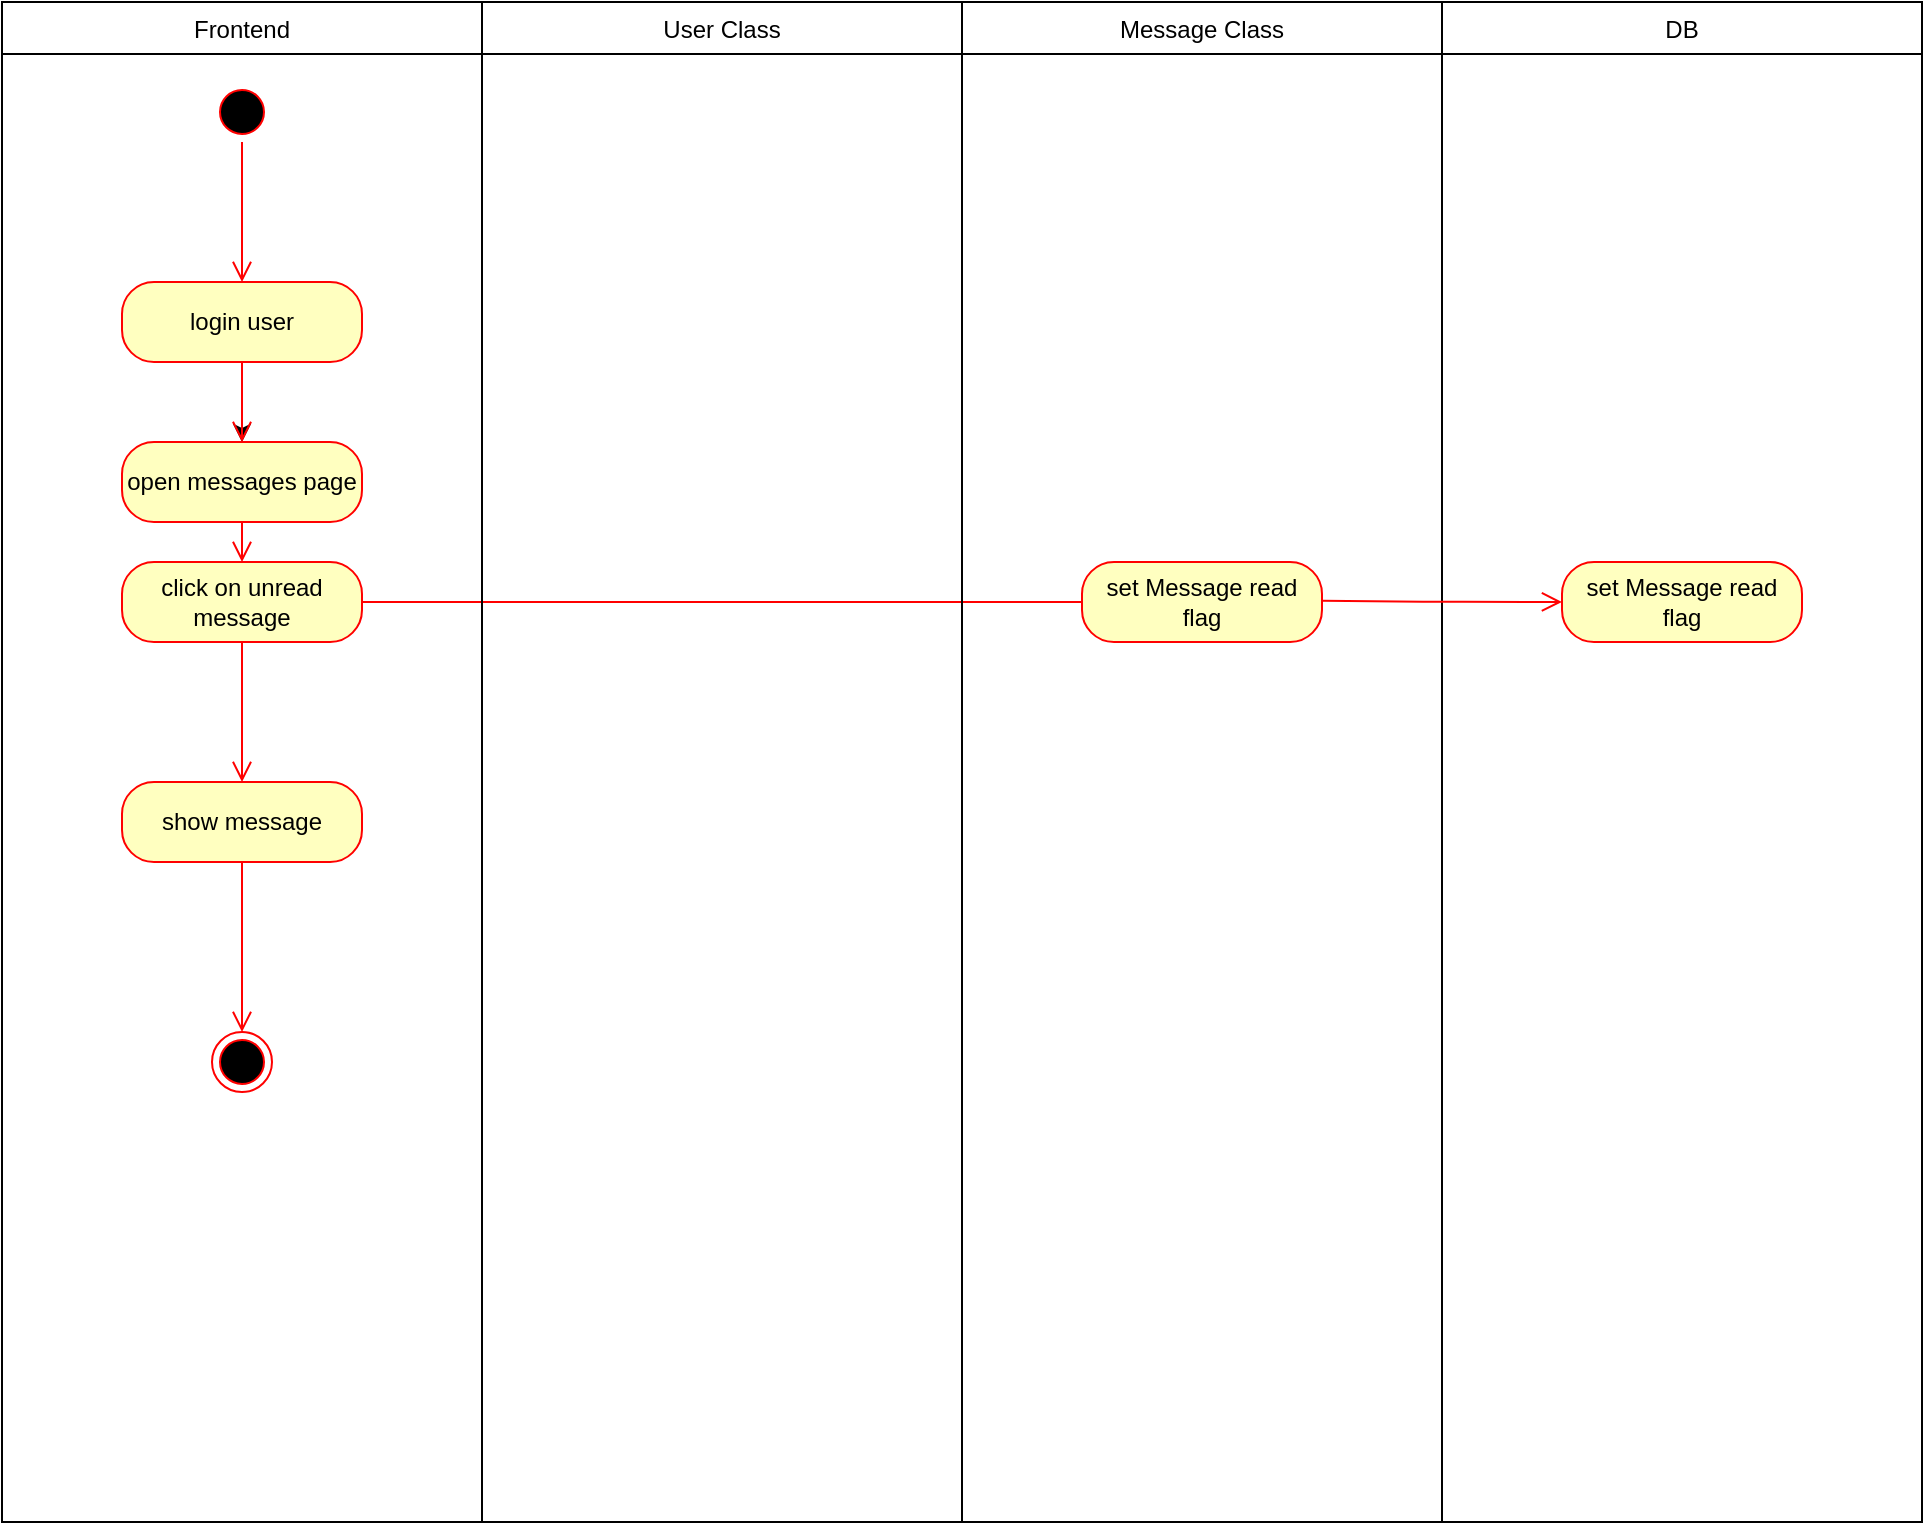 <mxfile version="13.0.0" type="device"><diagram id="U9ovYtGFfIsjeYY5Afay" name="Page-1"><mxGraphModel dx="1527" dy="1008" grid="1" gridSize="10" guides="1" tooltips="1" connect="1" arrows="1" fold="1" page="1" pageScale="1" pageWidth="827" pageHeight="1169" math="0" shadow="0"><root><mxCell id="0"/><mxCell id="1" parent="0"/><mxCell id="VCPieSqExT90kybuavoB-16" value="Frontend" style="swimlane;fontStyle=0;childLayout=stackLayout;horizontal=1;startSize=26;fillColor=none;horizontalStack=0;resizeParent=1;resizeParentMax=0;resizeLast=0;collapsible=1;marginBottom=0;" vertex="1" parent="1"><mxGeometry x="40" y="40" width="240" height="760" as="geometry"><mxRectangle x="40" y="40" width="80" height="26" as="alternateBounds"/></mxGeometry></mxCell><mxCell id="VCPieSqExT90kybuavoB-1" value="" style="ellipse;html=1;shape=startState;fillColor=#000000;strokeColor=#ff0000;" vertex="1" parent="1"><mxGeometry x="145" y="80" width="30" height="30" as="geometry"/></mxCell><mxCell id="VCPieSqExT90kybuavoB-2" value="" style="edgeStyle=orthogonalEdgeStyle;html=1;verticalAlign=bottom;endArrow=open;endSize=8;strokeColor=#ff0000;entryX=0.5;entryY=0;entryDx=0;entryDy=0;" edge="1" source="VCPieSqExT90kybuavoB-1" parent="1" target="VCPieSqExT90kybuavoB-3"><mxGeometry relative="1" as="geometry"><mxPoint x="165" y="170" as="targetPoint"/></mxGeometry></mxCell><mxCell id="VCPieSqExT90kybuavoB-46" value="" style="edgeStyle=orthogonalEdgeStyle;rounded=0;orthogonalLoop=1;jettySize=auto;html=1;" edge="1" parent="1" source="VCPieSqExT90kybuavoB-3" target="VCPieSqExT90kybuavoB-5"><mxGeometry relative="1" as="geometry"/></mxCell><mxCell id="VCPieSqExT90kybuavoB-3" value="login user" style="rounded=1;whiteSpace=wrap;html=1;arcSize=40;fontColor=#000000;fillColor=#ffffc0;strokeColor=#ff0000;" vertex="1" parent="1"><mxGeometry x="100" y="180" width="120" height="40" as="geometry"/></mxCell><mxCell id="VCPieSqExT90kybuavoB-4" value="" style="edgeStyle=orthogonalEdgeStyle;html=1;verticalAlign=bottom;endArrow=open;endSize=8;strokeColor=#ff0000;" edge="1" source="VCPieSqExT90kybuavoB-3" parent="1"><mxGeometry relative="1" as="geometry"><mxPoint x="160" y="260" as="targetPoint"/></mxGeometry></mxCell><mxCell id="VCPieSqExT90kybuavoB-5" value="open messages page" style="rounded=1;whiteSpace=wrap;html=1;arcSize=40;fontColor=#000000;fillColor=#ffffc0;strokeColor=#ff0000;" vertex="1" parent="1"><mxGeometry x="100" y="260" width="120" height="40" as="geometry"/></mxCell><mxCell id="VCPieSqExT90kybuavoB-6" value="" style="edgeStyle=orthogonalEdgeStyle;html=1;verticalAlign=bottom;endArrow=open;endSize=8;strokeColor=#ff0000;entryX=0.5;entryY=0;entryDx=0;entryDy=0;" edge="1" parent="1" source="VCPieSqExT90kybuavoB-5" target="VCPieSqExT90kybuavoB-27"><mxGeometry relative="1" as="geometry"><mxPoint x="300" y="280" as="targetPoint"/></mxGeometry></mxCell><mxCell id="VCPieSqExT90kybuavoB-7" value="set Message read flag" style="rounded=1;whiteSpace=wrap;html=1;arcSize=40;fontColor=#000000;fillColor=#ffffc0;strokeColor=#ff0000;" vertex="1" parent="1"><mxGeometry x="580" y="320" width="120" height="40" as="geometry"/></mxCell><mxCell id="VCPieSqExT90kybuavoB-8" value="" style="edgeStyle=orthogonalEdgeStyle;html=1;verticalAlign=bottom;endArrow=open;endSize=8;strokeColor=#ff0000;" edge="1" source="VCPieSqExT90kybuavoB-7" parent="1" target="VCPieSqExT90kybuavoB-29"><mxGeometry relative="1" as="geometry"><mxPoint x="160" y="450" as="targetPoint"/></mxGeometry></mxCell><mxCell id="VCPieSqExT90kybuavoB-20" value="User Class" style="swimlane;fontStyle=0;childLayout=stackLayout;horizontal=1;startSize=26;fillColor=none;horizontalStack=0;resizeParent=1;resizeParentMax=0;resizeLast=0;collapsible=1;marginBottom=0;" vertex="1" parent="1"><mxGeometry x="280" y="40" width="240" height="760" as="geometry"><mxRectangle x="280" y="40" width="90" height="26" as="alternateBounds"/></mxGeometry></mxCell><mxCell id="VCPieSqExT90kybuavoB-27" value="click on unread message" style="rounded=1;whiteSpace=wrap;html=1;arcSize=40;fontColor=#000000;fillColor=#ffffc0;strokeColor=#ff0000;" vertex="1" parent="1"><mxGeometry x="100" y="320" width="120" height="40" as="geometry"/></mxCell><mxCell id="VCPieSqExT90kybuavoB-29" value="show message" style="rounded=1;whiteSpace=wrap;html=1;arcSize=40;fontColor=#000000;fillColor=#ffffc0;strokeColor=#ff0000;" vertex="1" parent="1"><mxGeometry x="100" y="430" width="120" height="40" as="geometry"/></mxCell><mxCell id="VCPieSqExT90kybuavoB-30" value="Message Class" style="swimlane;fontStyle=0;childLayout=stackLayout;horizontal=1;startSize=26;fillColor=none;horizontalStack=0;resizeParent=1;resizeParentMax=0;resizeLast=0;collapsible=1;marginBottom=0;" vertex="1" parent="1"><mxGeometry x="520" y="40" width="240" height="760" as="geometry"><mxRectangle x="520" y="40" width="50" height="26" as="alternateBounds"/></mxGeometry></mxCell><mxCell id="VCPieSqExT90kybuavoB-21" value="DB" style="swimlane;fontStyle=0;childLayout=stackLayout;horizontal=1;startSize=26;fillColor=none;horizontalStack=0;resizeParent=1;resizeParentMax=0;resizeLast=0;collapsible=1;marginBottom=0;" vertex="1" parent="1"><mxGeometry x="760" y="40" width="240" height="760" as="geometry"><mxRectangle x="760" y="40" width="50" height="26" as="alternateBounds"/></mxGeometry></mxCell><mxCell id="VCPieSqExT90kybuavoB-33" value="set Message read flag" style="rounded=1;whiteSpace=wrap;html=1;arcSize=40;fontColor=#000000;fillColor=#ffffc0;strokeColor=#ff0000;" vertex="1" parent="1"><mxGeometry x="820" y="320" width="120" height="40" as="geometry"/></mxCell><mxCell id="VCPieSqExT90kybuavoB-44" value="" style="edgeStyle=orthogonalEdgeStyle;html=1;verticalAlign=bottom;endArrow=open;endSize=8;strokeColor=#ff0000;entryX=0.5;entryY=0;entryDx=0;entryDy=0;exitX=0.5;exitY=1;exitDx=0;exitDy=0;" edge="1" source="VCPieSqExT90kybuavoB-29" parent="1" target="VCPieSqExT90kybuavoB-45"><mxGeometry relative="1" as="geometry"><mxPoint x="159.58" y="545" as="targetPoint"/><mxPoint x="159.58" y="485" as="sourcePoint"/><Array as="points"/></mxGeometry></mxCell><mxCell id="VCPieSqExT90kybuavoB-45" value="" style="ellipse;html=1;shape=endState;fillColor=#000000;strokeColor=#ff0000;" vertex="1" parent="1"><mxGeometry x="145" y="555" width="30" height="30" as="geometry"/></mxCell><mxCell id="VCPieSqExT90kybuavoB-49" value="" style="edgeStyle=orthogonalEdgeStyle;html=1;align=left;verticalAlign=top;endArrow=open;endSize=8;strokeColor=#ff0000;entryX=0;entryY=0.5;entryDx=0;entryDy=0;" edge="1" parent="1" target="VCPieSqExT90kybuavoB-33"><mxGeometry x="0.005" y="-82" relative="1" as="geometry"><mxPoint x="820" y="339" as="targetPoint"/><mxPoint x="700" y="339.41" as="sourcePoint"/><mxPoint x="-20" y="-2" as="offset"/></mxGeometry></mxCell></root></mxGraphModel></diagram></mxfile>